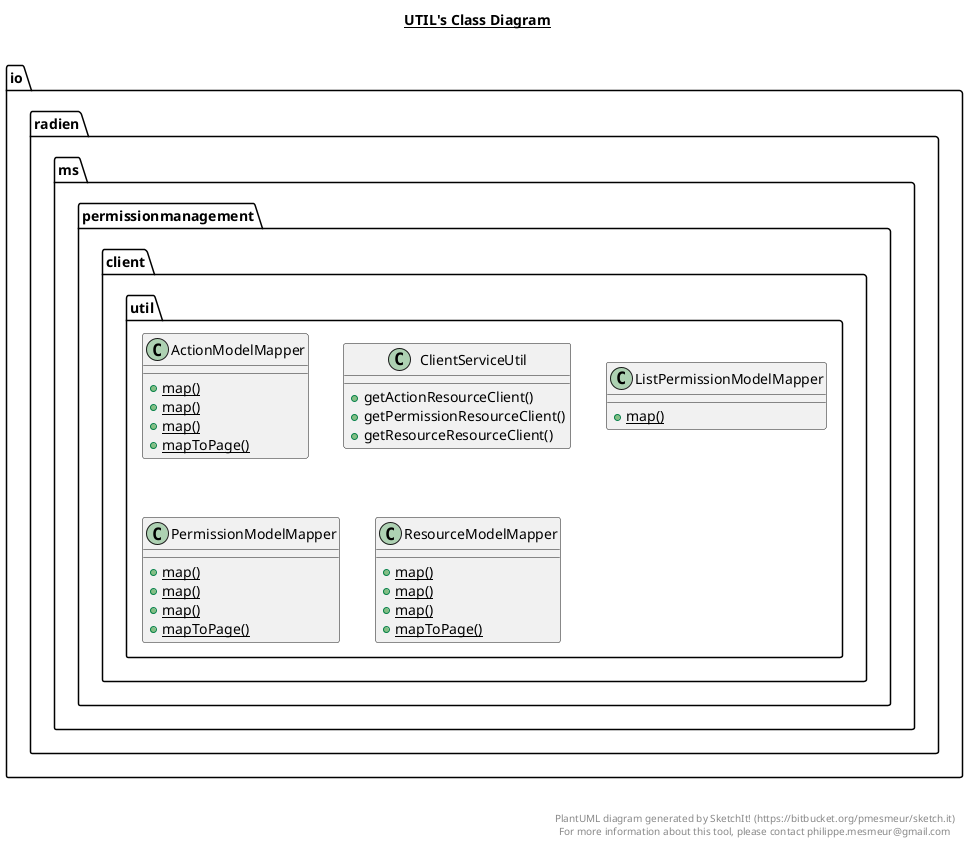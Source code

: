 @startuml

title __UTIL's Class Diagram__\n

  namespace io.radien.ms.permissionmanagement.client {
    namespace util {
      class io.radien.ms.permissionmanagement.client.util.ActionModelMapper {
          {static} + map()
          {static} + map()
          {static} + map()
          {static} + mapToPage()
      }
    }
  }
  

  namespace io.radien.ms.permissionmanagement.client {
    namespace util {
      class io.radien.ms.permissionmanagement.client.util.ClientServiceUtil {
          + getActionResourceClient()
          + getPermissionResourceClient()
          + getResourceResourceClient()
      }
    }
  }
  

  namespace io.radien.ms.permissionmanagement.client {
    namespace util {
      class io.radien.ms.permissionmanagement.client.util.ListPermissionModelMapper {
          {static} + map()
      }
    }
  }
  

  namespace io.radien.ms.permissionmanagement.client {
    namespace util {
      class io.radien.ms.permissionmanagement.client.util.PermissionModelMapper {
          {static} + map()
          {static} + map()
          {static} + map()
          {static} + mapToPage()
      }
    }
  }
  

  namespace io.radien.ms.permissionmanagement.client {
    namespace util {
      class io.radien.ms.permissionmanagement.client.util.ResourceModelMapper {
          {static} + map()
          {static} + map()
          {static} + map()
          {static} + mapToPage()
      }
    }
  }
  



right footer


PlantUML diagram generated by SketchIt! (https://bitbucket.org/pmesmeur/sketch.it)
For more information about this tool, please contact philippe.mesmeur@gmail.com
endfooter

@enduml
